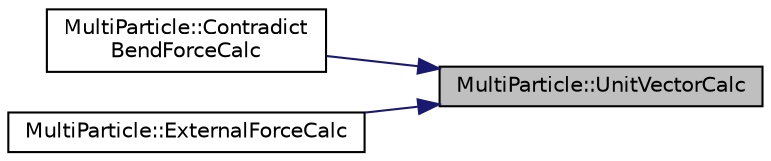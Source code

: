 digraph "MultiParticle::UnitVectorCalc"
{
 // LATEX_PDF_SIZE
  edge [fontname="Helvetica",fontsize="10",labelfontname="Helvetica",labelfontsize="10"];
  node [fontname="Helvetica",fontsize="10",shape=record];
  rankdir="RL";
  Node1 [label="MultiParticle::UnitVectorCalc",height=0.2,width=0.4,color="black", fillcolor="grey75", style="filled", fontcolor="black",tooltip=" "];
  Node1 -> Node2 [dir="back",color="midnightblue",fontsize="10",style="solid",fontname="Helvetica"];
  Node2 [label="MultiParticle::Contradict\lBendForceCalc",height=0.2,width=0.4,color="black", fillcolor="white", style="filled",URL="$classMultiParticle.html#a03686ab13e124ba2a9155d524edae319",tooltip=" "];
  Node1 -> Node3 [dir="back",color="midnightblue",fontsize="10",style="solid",fontname="Helvetica"];
  Node3 [label="MultiParticle::ExternalForceCalc",height=0.2,width=0.4,color="black", fillcolor="white", style="filled",URL="$classMultiParticle.html#a4b1d4a403666f09c3fc7497f9f9e6e04",tooltip="Air Force and Disturbance calc"];
}
